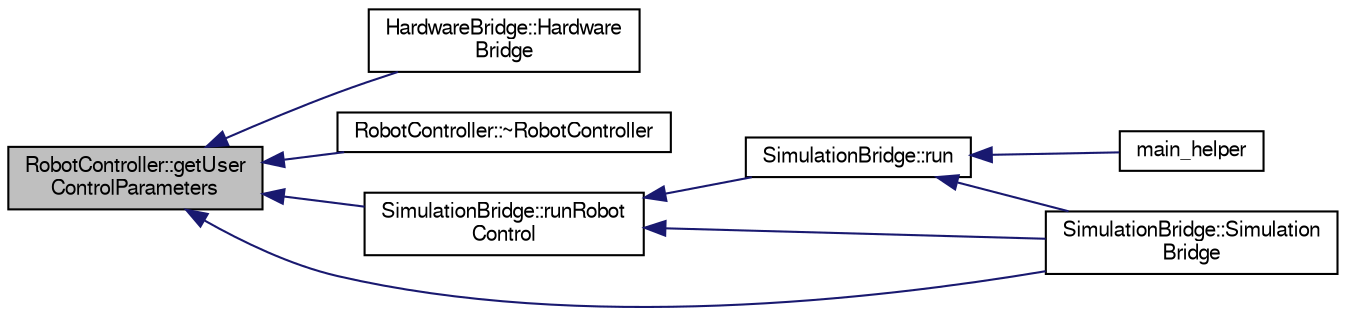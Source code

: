 digraph "RobotController::getUserControlParameters"
{
  edge [fontname="FreeSans",fontsize="10",labelfontname="FreeSans",labelfontsize="10"];
  node [fontname="FreeSans",fontsize="10",shape=record];
  rankdir="LR";
  Node1 [label="RobotController::getUser\lControlParameters",height=0.2,width=0.4,color="black", fillcolor="grey75", style="filled", fontcolor="black"];
  Node1 -> Node2 [dir="back",color="midnightblue",fontsize="10",style="solid",fontname="FreeSans"];
  Node2 [label="HardwareBridge::Hardware\lBridge",height=0.2,width=0.4,color="black", fillcolor="white", style="filled",URL="$d8/dd8/class_hardware_bridge.html#a5de3c6c9f311c568c2ba4468e9b73313"];
  Node1 -> Node3 [dir="back",color="midnightblue",fontsize="10",style="solid",fontname="FreeSans"];
  Node3 [label="RobotController::~RobotController",height=0.2,width=0.4,color="black", fillcolor="white", style="filled",URL="$d4/d6a/class_robot_controller.html#acb2d0125410b1ad0a96bb8728ac0f245"];
  Node1 -> Node4 [dir="back",color="midnightblue",fontsize="10",style="solid",fontname="FreeSans"];
  Node4 [label="SimulationBridge::runRobot\lControl",height=0.2,width=0.4,color="black", fillcolor="white", style="filled",URL="$d8/d3a/class_simulation_bridge.html#a3396c7d142b6d3be5c65fc17adad05a0"];
  Node4 -> Node5 [dir="back",color="midnightblue",fontsize="10",style="solid",fontname="FreeSans"];
  Node5 [label="SimulationBridge::run",height=0.2,width=0.4,color="black", fillcolor="white", style="filled",URL="$d8/d3a/class_simulation_bridge.html#a0a9846e88d9afe3370ffe10db348a366"];
  Node5 -> Node6 [dir="back",color="midnightblue",fontsize="10",style="solid",fontname="FreeSans"];
  Node6 [label="main_helper",height=0.2,width=0.4,color="black", fillcolor="white", style="filled",URL="$d3/dfa/main__helper_8cpp.html#acd1b6ffaae55ecc3c765c38ce5bf3a95"];
  Node5 -> Node7 [dir="back",color="midnightblue",fontsize="10",style="solid",fontname="FreeSans"];
  Node7 [label="SimulationBridge::Simulation\lBridge",height=0.2,width=0.4,color="black", fillcolor="white", style="filled",URL="$d8/d3a/class_simulation_bridge.html#a5cdefecff31a17a54c840de90020d230"];
  Node4 -> Node7 [dir="back",color="midnightblue",fontsize="10",style="solid",fontname="FreeSans"];
  Node1 -> Node7 [dir="back",color="midnightblue",fontsize="10",style="solid",fontname="FreeSans"];
}
